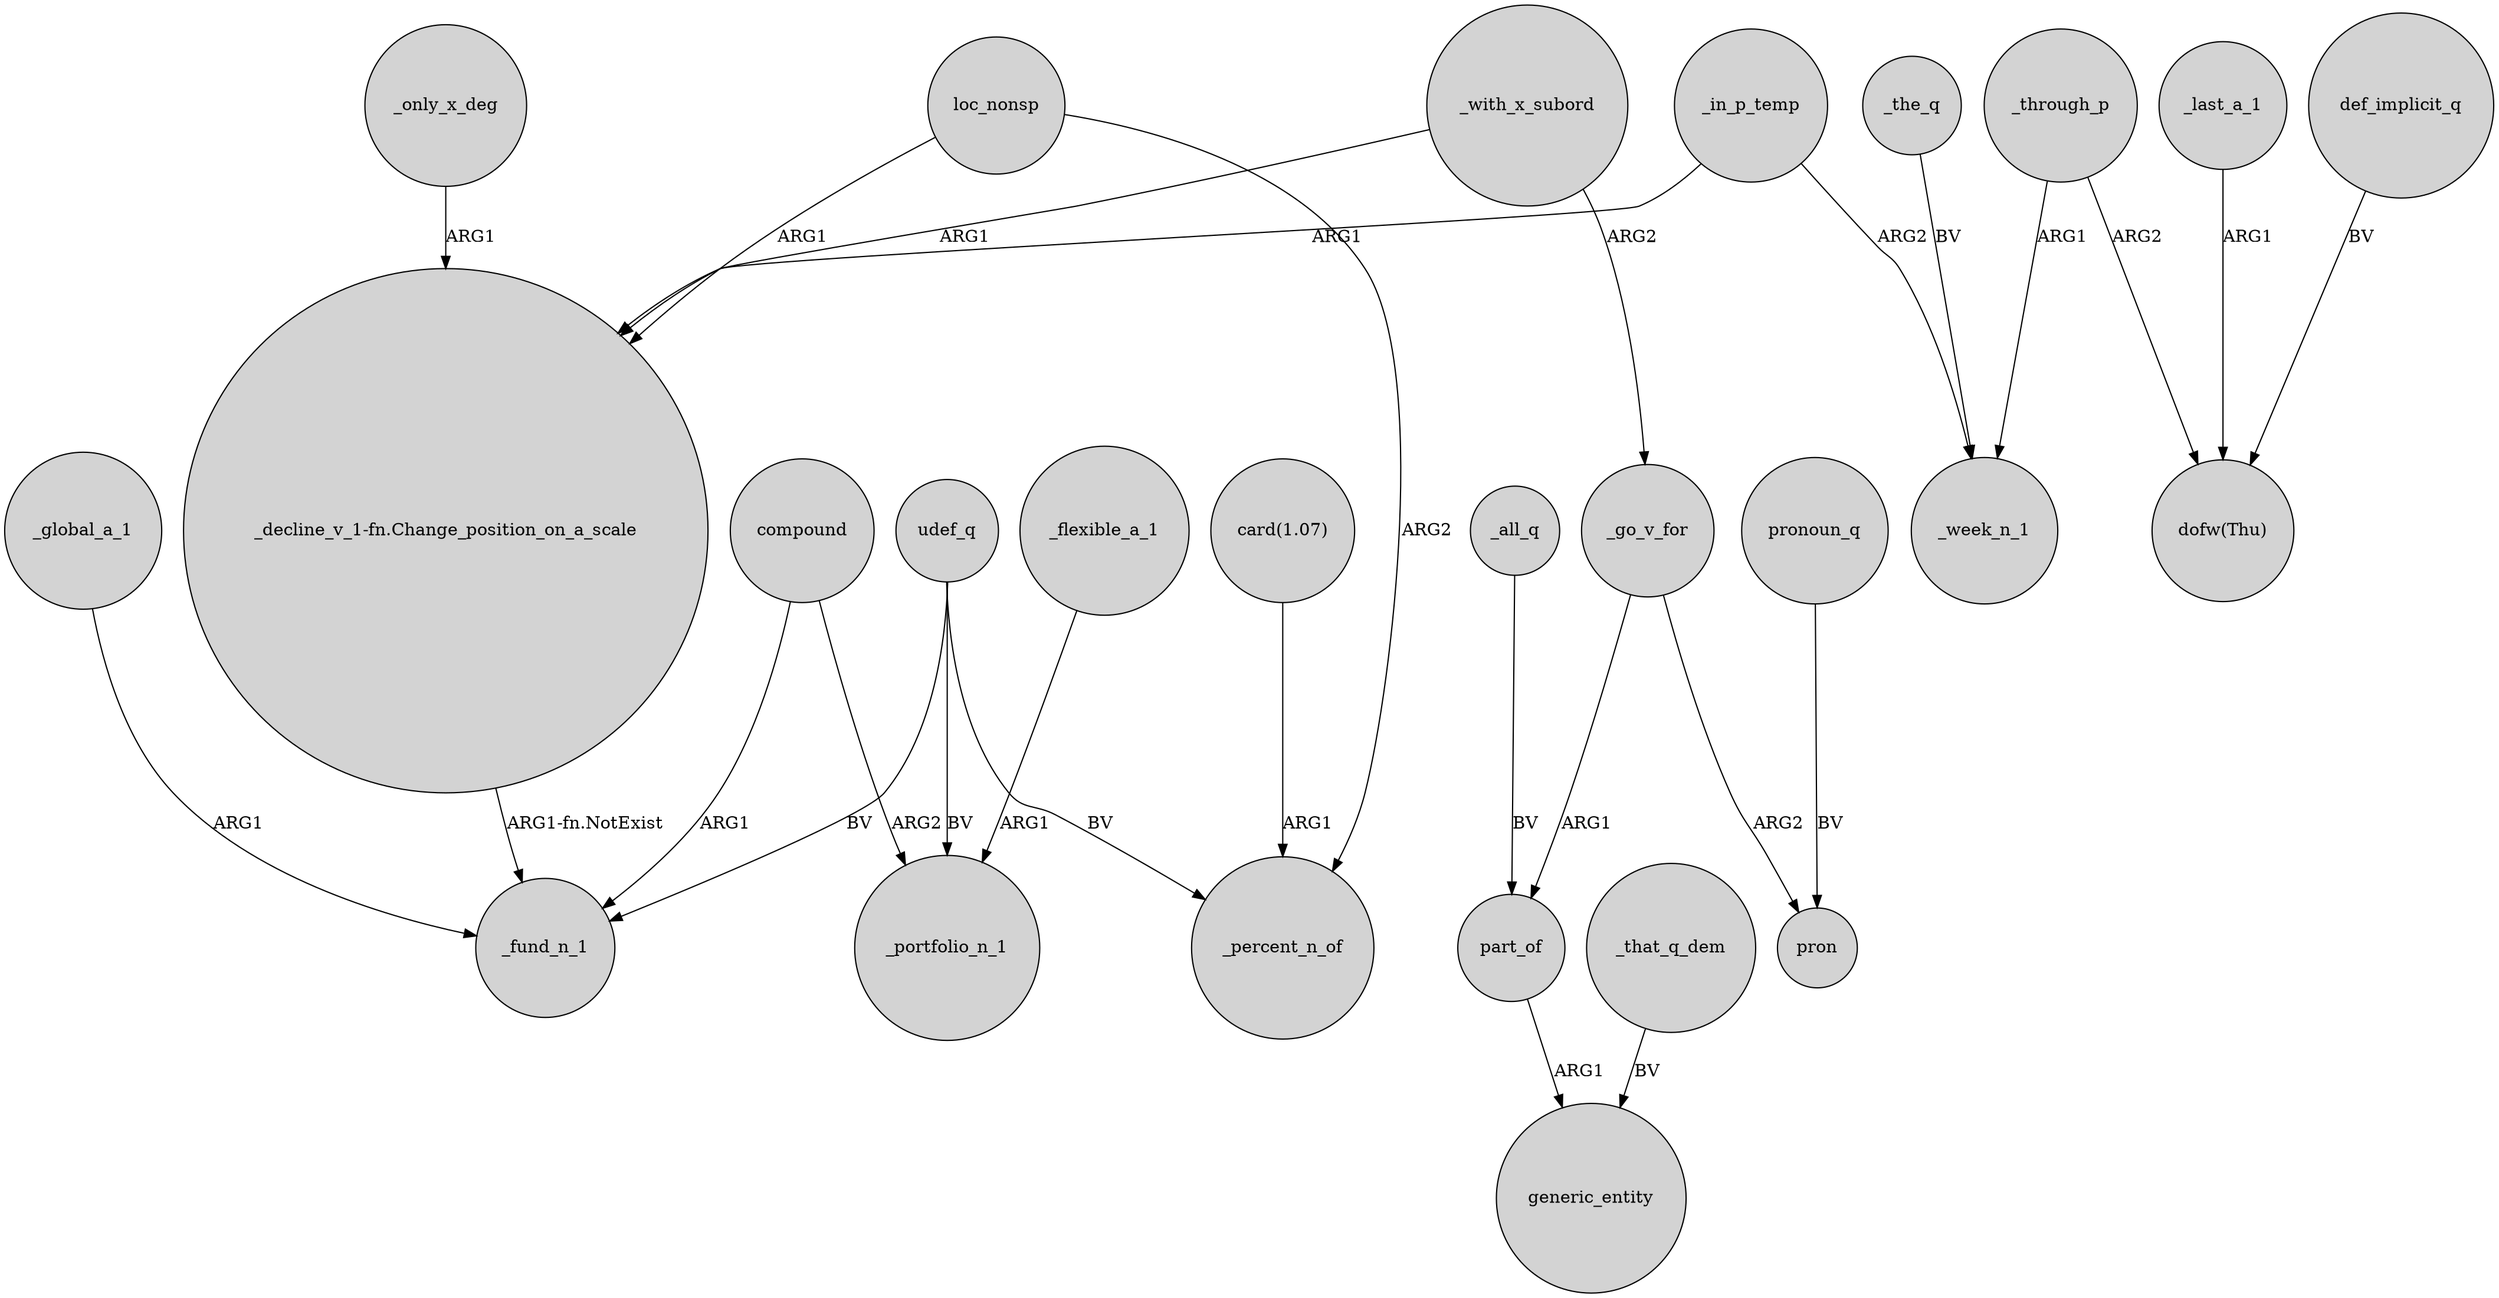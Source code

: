 digraph {
	node [shape=circle style=filled]
	_in_p_temp -> "_decline_v_1-fn.Change_position_on_a_scale" [label=ARG1]
	_all_q -> part_of [label=BV]
	_through_p -> "dofw(Thu)" [label=ARG2]
	"card(1.07)" -> _percent_n_of [label=ARG1]
	_that_q_dem -> generic_entity [label=BV]
	loc_nonsp -> "_decline_v_1-fn.Change_position_on_a_scale" [label=ARG1]
	_global_a_1 -> _fund_n_1 [label=ARG1]
	_in_p_temp -> _week_n_1 [label=ARG2]
	compound -> _portfolio_n_1 [label=ARG2]
	_go_v_for -> pron [label=ARG2]
	_last_a_1 -> "dofw(Thu)" [label=ARG1]
	part_of -> generic_entity [label=ARG1]
	pronoun_q -> pron [label=BV]
	_with_x_subord -> "_decline_v_1-fn.Change_position_on_a_scale" [label=ARG1]
	def_implicit_q -> "dofw(Thu)" [label=BV]
	loc_nonsp -> _percent_n_of [label=ARG2]
	_the_q -> _week_n_1 [label=BV]
	_through_p -> _week_n_1 [label=ARG1]
	_with_x_subord -> _go_v_for [label=ARG2]
	udef_q -> _fund_n_1 [label=BV]
	"_decline_v_1-fn.Change_position_on_a_scale" -> _fund_n_1 [label="ARG1-fn.NotExist"]
	_only_x_deg -> "_decline_v_1-fn.Change_position_on_a_scale" [label=ARG1]
	udef_q -> _percent_n_of [label=BV]
	_go_v_for -> part_of [label=ARG1]
	compound -> _fund_n_1 [label=ARG1]
	udef_q -> _portfolio_n_1 [label=BV]
	_flexible_a_1 -> _portfolio_n_1 [label=ARG1]
}
